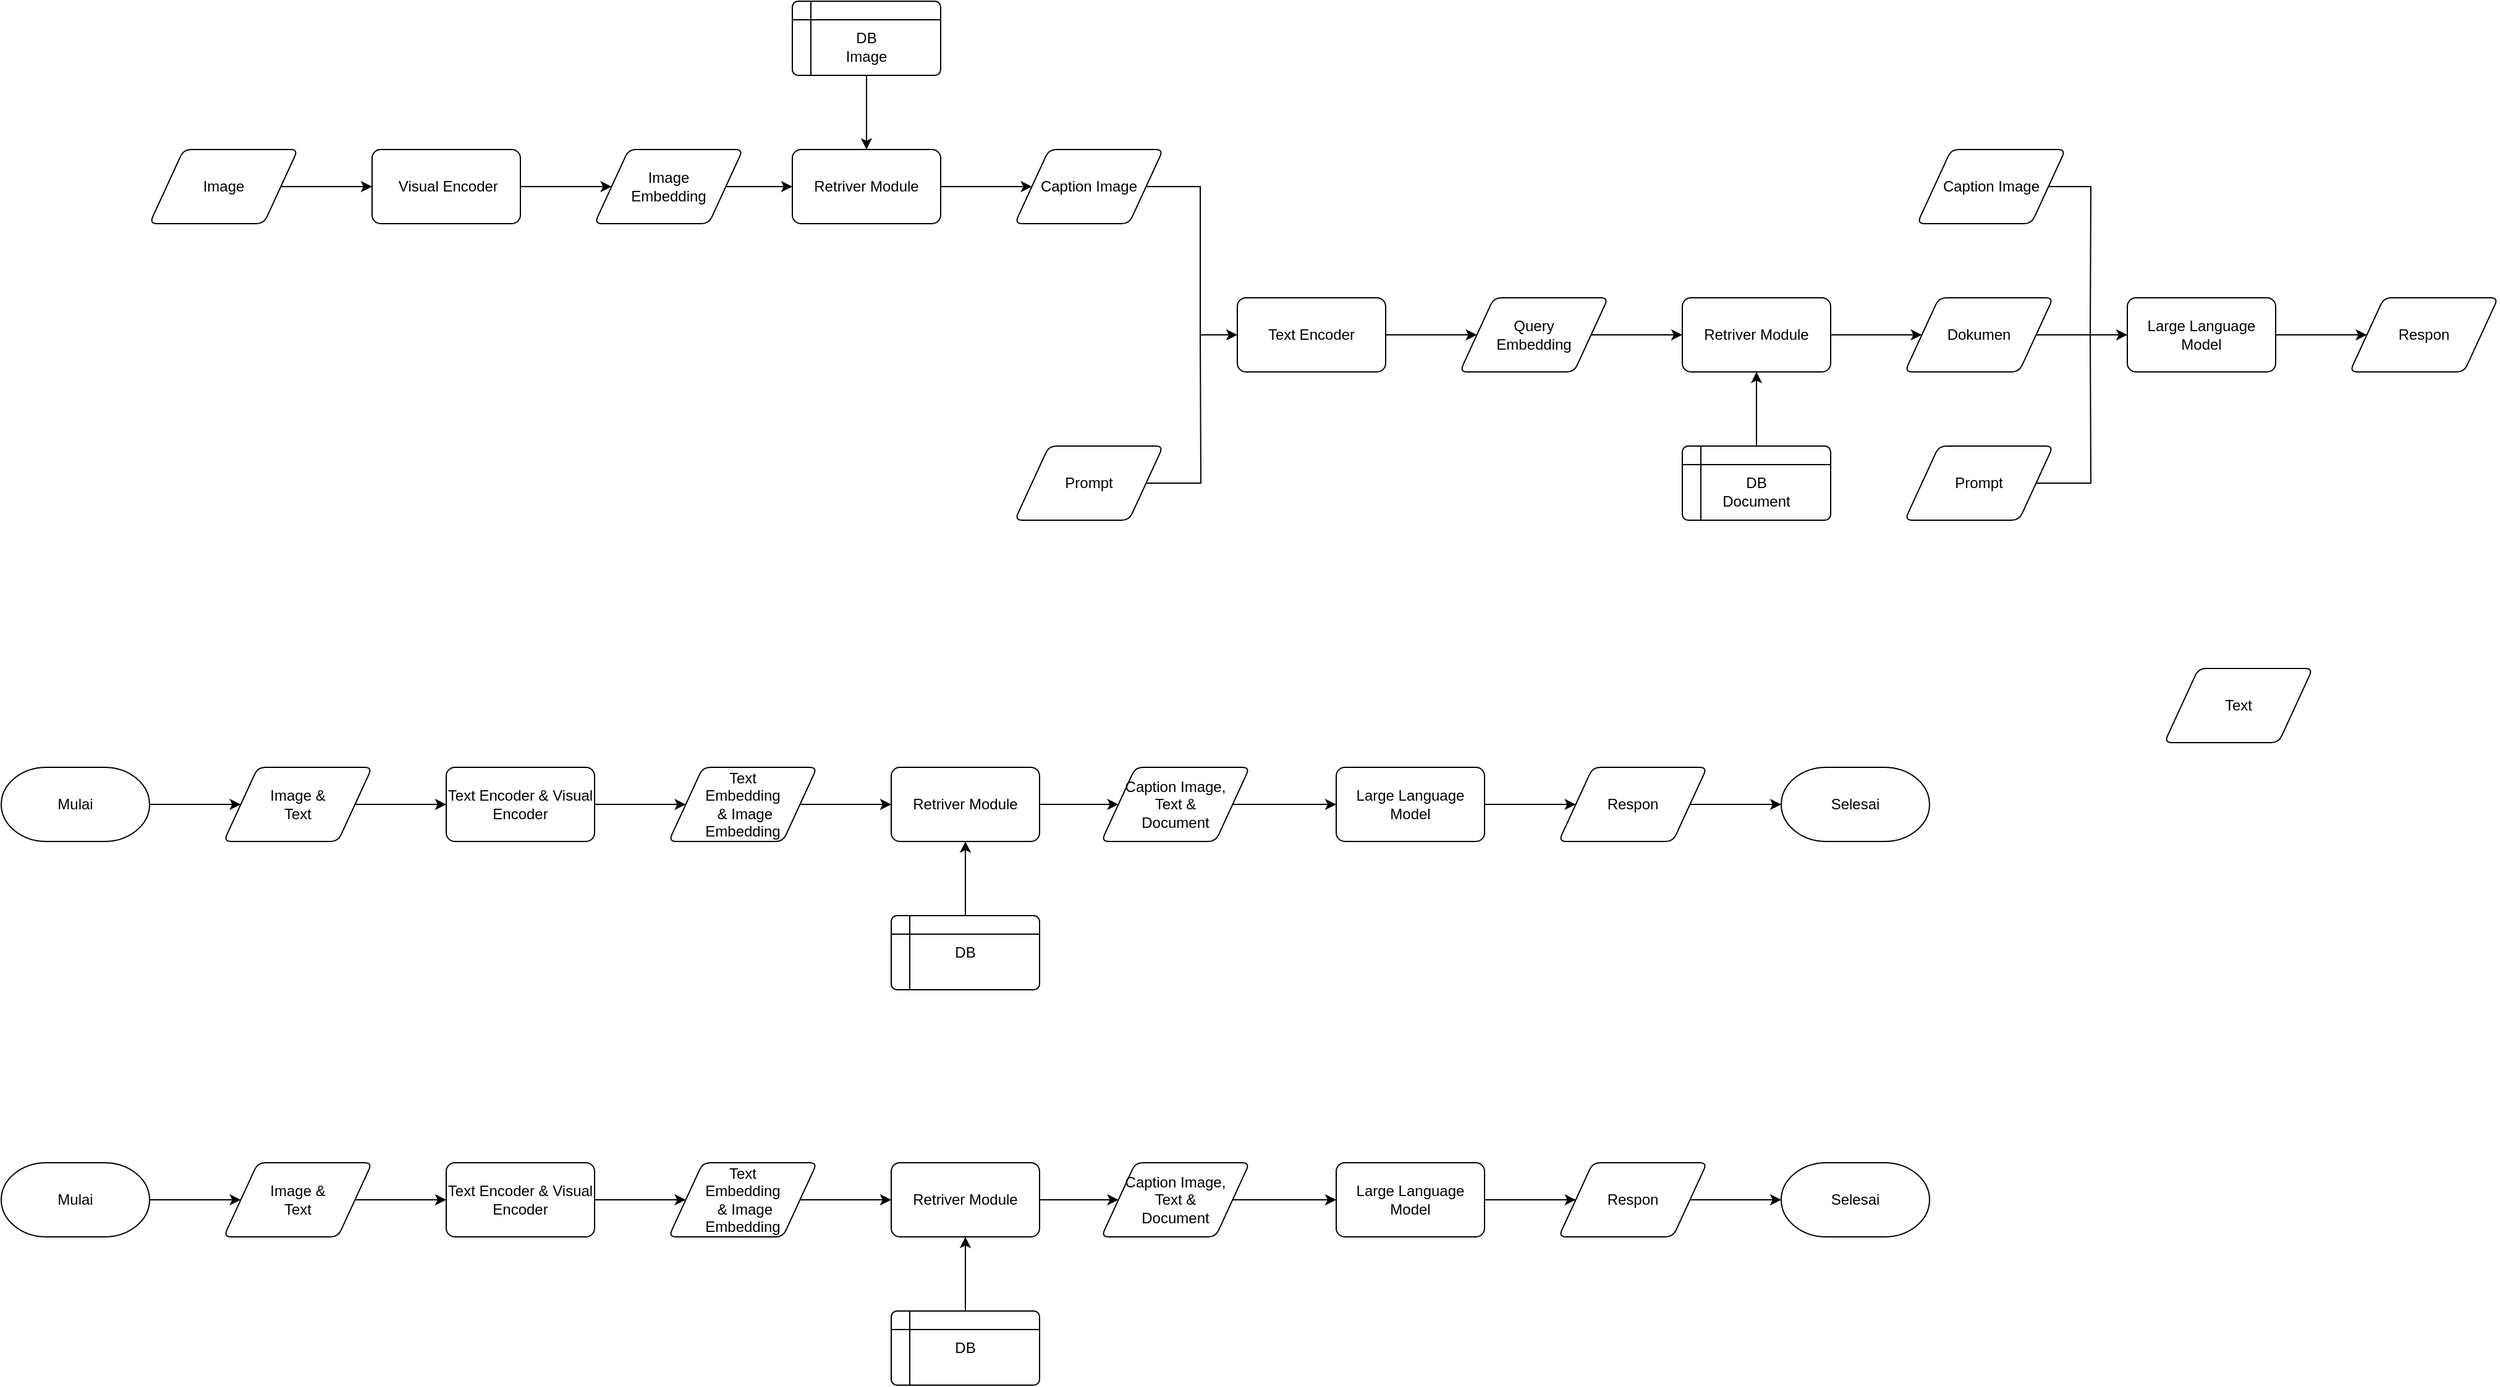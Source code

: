 <mxfile version="23.1.5" type="device">
  <diagram name="Page-1" id="CAedLmJj9bR33iTFoqzm">
    <mxGraphModel dx="2590" dy="1638" grid="1" gridSize="10" guides="1" tooltips="1" connect="1" arrows="1" fold="1" page="0" pageScale="1" pageWidth="827" pageHeight="1169" math="0" shadow="0">
      <root>
        <mxCell id="0" />
        <mxCell id="1" parent="0" />
        <mxCell id="rQ5N3RbR9E7FUs8ajaMf-12" style="edgeStyle=orthogonalEdgeStyle;rounded=0;orthogonalLoop=1;jettySize=auto;html=1;exitX=1;exitY=0.5;exitDx=0;exitDy=0;exitPerimeter=0;entryX=0;entryY=0.5;entryDx=0;entryDy=0;" parent="1" source="rQ5N3RbR9E7FUs8ajaMf-9" target="rQ5N3RbR9E7FUs8ajaMf-10" edge="1">
          <mxGeometry relative="1" as="geometry" />
        </mxCell>
        <mxCell id="rQ5N3RbR9E7FUs8ajaMf-9" value="Mulai" style="strokeWidth=1;html=1;shape=mxgraph.flowchart.terminator;whiteSpace=wrap;rounded=1;strokeColor=default;align=center;verticalAlign=middle;arcSize=14;fontFamily=Helvetica;fontSize=12;fontColor=default;fillColor=default;" parent="1" vertex="1">
          <mxGeometry x="40" y="900" width="120" height="60" as="geometry" />
        </mxCell>
        <mxCell id="rQ5N3RbR9E7FUs8ajaMf-14" style="edgeStyle=orthogonalEdgeStyle;rounded=0;orthogonalLoop=1;jettySize=auto;html=1;exitX=1;exitY=0.5;exitDx=0;exitDy=0;entryX=0;entryY=0.5;entryDx=0;entryDy=0;" parent="1" source="rQ5N3RbR9E7FUs8ajaMf-10" target="rQ5N3RbR9E7FUs8ajaMf-13" edge="1">
          <mxGeometry relative="1" as="geometry" />
        </mxCell>
        <mxCell id="rQ5N3RbR9E7FUs8ajaMf-10" value="Image &amp;amp;&lt;br&gt;Text" style="shape=parallelogram;html=1;strokeWidth=1;perimeter=parallelogramPerimeter;whiteSpace=wrap;rounded=1;arcSize=12;size=0.23;strokeColor=default;align=center;verticalAlign=middle;fontFamily=Helvetica;fontSize=12;fontColor=default;fillColor=default;" parent="1" vertex="1">
          <mxGeometry x="220" y="900" width="120" height="60" as="geometry" />
        </mxCell>
        <mxCell id="rQ5N3RbR9E7FUs8ajaMf-16" style="edgeStyle=orthogonalEdgeStyle;rounded=0;orthogonalLoop=1;jettySize=auto;html=1;exitX=1;exitY=0.5;exitDx=0;exitDy=0;entryX=0;entryY=0.5;entryDx=0;entryDy=0;" parent="1" source="rQ5N3RbR9E7FUs8ajaMf-13" target="rQ5N3RbR9E7FUs8ajaMf-15" edge="1">
          <mxGeometry relative="1" as="geometry" />
        </mxCell>
        <mxCell id="rQ5N3RbR9E7FUs8ajaMf-13" value="Text Encoder &amp;amp; Visual Encoder" style="rounded=1;whiteSpace=wrap;html=1;absoluteArcSize=1;arcSize=14;strokeWidth=1;strokeColor=default;align=center;verticalAlign=middle;fontFamily=Helvetica;fontSize=12;fontColor=default;fillColor=default;" parent="1" vertex="1">
          <mxGeometry x="400" y="900" width="120" height="60" as="geometry" />
        </mxCell>
        <mxCell id="rQ5N3RbR9E7FUs8ajaMf-18" style="edgeStyle=orthogonalEdgeStyle;rounded=0;orthogonalLoop=1;jettySize=auto;html=1;exitX=1;exitY=0.5;exitDx=0;exitDy=0;entryX=0;entryY=0.5;entryDx=0;entryDy=0;" parent="1" source="rQ5N3RbR9E7FUs8ajaMf-15" target="rQ5N3RbR9E7FUs8ajaMf-17" edge="1">
          <mxGeometry relative="1" as="geometry" />
        </mxCell>
        <mxCell id="rQ5N3RbR9E7FUs8ajaMf-15" value="Text&lt;br&gt;Embedding&lt;br&gt;&amp;nbsp;&amp;amp; Image&lt;br&gt;Embedding" style="shape=parallelogram;html=1;strokeWidth=1;perimeter=parallelogramPerimeter;whiteSpace=wrap;rounded=1;arcSize=12;size=0.23;strokeColor=default;align=center;verticalAlign=middle;fontFamily=Helvetica;fontSize=12;fontColor=default;fillColor=default;" parent="1" vertex="1">
          <mxGeometry x="580" y="900" width="120" height="60" as="geometry" />
        </mxCell>
        <mxCell id="rQ5N3RbR9E7FUs8ajaMf-20" style="edgeStyle=orthogonalEdgeStyle;rounded=0;orthogonalLoop=1;jettySize=auto;html=1;exitX=1;exitY=0.5;exitDx=0;exitDy=0;entryX=0;entryY=0.5;entryDx=0;entryDy=0;" parent="1" source="rQ5N3RbR9E7FUs8ajaMf-17" target="rQ5N3RbR9E7FUs8ajaMf-42" edge="1">
          <mxGeometry relative="1" as="geometry">
            <mxPoint x="940" y="930" as="targetPoint" />
          </mxGeometry>
        </mxCell>
        <mxCell id="rQ5N3RbR9E7FUs8ajaMf-17" value="Retriver Module" style="rounded=1;whiteSpace=wrap;html=1;absoluteArcSize=1;arcSize=14;strokeWidth=1;strokeColor=default;align=center;verticalAlign=middle;fontFamily=Helvetica;fontSize=12;fontColor=default;fillColor=default;" parent="1" vertex="1">
          <mxGeometry x="760" y="900" width="120" height="60" as="geometry" />
        </mxCell>
        <mxCell id="rQ5N3RbR9E7FUs8ajaMf-30" style="edgeStyle=orthogonalEdgeStyle;rounded=0;orthogonalLoop=1;jettySize=auto;html=1;exitX=1;exitY=0.5;exitDx=0;exitDy=0;entryX=0;entryY=0.5;entryDx=0;entryDy=0;" parent="1" source="rQ5N3RbR9E7FUs8ajaMf-25" target="rQ5N3RbR9E7FUs8ajaMf-29" edge="1">
          <mxGeometry relative="1" as="geometry" />
        </mxCell>
        <mxCell id="rQ5N3RbR9E7FUs8ajaMf-25" value="Large Language Model" style="rounded=1;whiteSpace=wrap;html=1;absoluteArcSize=1;arcSize=14;strokeWidth=1;strokeColor=default;align=center;verticalAlign=middle;fontFamily=Helvetica;fontSize=12;fontColor=default;fillColor=default;" parent="1" vertex="1">
          <mxGeometry x="1120" y="900" width="120" height="60" as="geometry" />
        </mxCell>
        <mxCell id="rQ5N3RbR9E7FUs8ajaMf-28" style="edgeStyle=orthogonalEdgeStyle;rounded=0;orthogonalLoop=1;jettySize=auto;html=1;exitX=0.5;exitY=0;exitDx=0;exitDy=0;entryX=0.5;entryY=1;entryDx=0;entryDy=0;" parent="1" source="rQ5N3RbR9E7FUs8ajaMf-27" target="rQ5N3RbR9E7FUs8ajaMf-17" edge="1">
          <mxGeometry relative="1" as="geometry" />
        </mxCell>
        <mxCell id="rQ5N3RbR9E7FUs8ajaMf-27" value="DB" style="shape=internalStorage;whiteSpace=wrap;html=1;dx=15;dy=15;rounded=1;arcSize=8;strokeWidth=1;strokeColor=default;align=center;verticalAlign=middle;fontFamily=Helvetica;fontSize=12;fontColor=default;fillColor=default;" parent="1" vertex="1">
          <mxGeometry x="760" y="1020" width="120" height="60" as="geometry" />
        </mxCell>
        <mxCell id="rQ5N3RbR9E7FUs8ajaMf-29" value="Respon" style="shape=parallelogram;html=1;strokeWidth=1;perimeter=parallelogramPerimeter;whiteSpace=wrap;rounded=1;arcSize=12;size=0.23;strokeColor=default;align=center;verticalAlign=middle;fontFamily=Helvetica;fontSize=12;fontColor=default;fillColor=default;" parent="1" vertex="1">
          <mxGeometry x="1300" y="900" width="120" height="60" as="geometry" />
        </mxCell>
        <mxCell id="rQ5N3RbR9E7FUs8ajaMf-31" value="Selesai" style="strokeWidth=1;html=1;shape=mxgraph.flowchart.terminator;whiteSpace=wrap;rounded=1;strokeColor=default;align=center;verticalAlign=middle;arcSize=14;fontFamily=Helvetica;fontSize=12;fontColor=default;fillColor=default;" parent="1" vertex="1">
          <mxGeometry x="1480" y="900" width="120" height="60" as="geometry" />
        </mxCell>
        <mxCell id="rQ5N3RbR9E7FUs8ajaMf-32" style="edgeStyle=orthogonalEdgeStyle;rounded=0;orthogonalLoop=1;jettySize=auto;html=1;exitX=1;exitY=0.5;exitDx=0;exitDy=0;entryX=0;entryY=0.5;entryDx=0;entryDy=0;entryPerimeter=0;" parent="1" source="rQ5N3RbR9E7FUs8ajaMf-29" target="rQ5N3RbR9E7FUs8ajaMf-31" edge="1">
          <mxGeometry relative="1" as="geometry" />
        </mxCell>
        <mxCell id="rQ5N3RbR9E7FUs8ajaMf-44" style="edgeStyle=orthogonalEdgeStyle;rounded=0;orthogonalLoop=1;jettySize=auto;html=1;exitX=1;exitY=0.5;exitDx=0;exitDy=0;entryX=0;entryY=0.5;entryDx=0;entryDy=0;" parent="1" source="rQ5N3RbR9E7FUs8ajaMf-42" target="rQ5N3RbR9E7FUs8ajaMf-25" edge="1">
          <mxGeometry relative="1" as="geometry" />
        </mxCell>
        <mxCell id="rQ5N3RbR9E7FUs8ajaMf-42" value="Caption Image,&lt;br&gt;Text &amp;amp;&lt;br&gt;Document" style="shape=parallelogram;html=1;strokeWidth=1;perimeter=parallelogramPerimeter;whiteSpace=wrap;rounded=1;arcSize=12;size=0.23;strokeColor=default;align=center;verticalAlign=middle;fontFamily=Helvetica;fontSize=12;fontColor=default;fillColor=default;" parent="1" vertex="1">
          <mxGeometry x="930" y="900" width="120" height="60" as="geometry" />
        </mxCell>
        <mxCell id="xQwfj14qyGT05TzgVaLt-1" style="edgeStyle=orthogonalEdgeStyle;rounded=0;orthogonalLoop=1;jettySize=auto;html=1;exitX=1;exitY=0.5;exitDx=0;exitDy=0;exitPerimeter=0;entryX=0;entryY=0.5;entryDx=0;entryDy=0;" edge="1" parent="1" source="xQwfj14qyGT05TzgVaLt-2" target="xQwfj14qyGT05TzgVaLt-4">
          <mxGeometry relative="1" as="geometry" />
        </mxCell>
        <mxCell id="xQwfj14qyGT05TzgVaLt-2" value="Mulai" style="strokeWidth=1;html=1;shape=mxgraph.flowchart.terminator;whiteSpace=wrap;rounded=1;strokeColor=default;align=center;verticalAlign=middle;arcSize=14;fontFamily=Helvetica;fontSize=12;fontColor=default;fillColor=default;" vertex="1" parent="1">
          <mxGeometry x="40" y="1220" width="120" height="60" as="geometry" />
        </mxCell>
        <mxCell id="xQwfj14qyGT05TzgVaLt-3" style="edgeStyle=orthogonalEdgeStyle;rounded=0;orthogonalLoop=1;jettySize=auto;html=1;exitX=1;exitY=0.5;exitDx=0;exitDy=0;entryX=0;entryY=0.5;entryDx=0;entryDy=0;" edge="1" parent="1" source="xQwfj14qyGT05TzgVaLt-4" target="xQwfj14qyGT05TzgVaLt-6">
          <mxGeometry relative="1" as="geometry" />
        </mxCell>
        <mxCell id="xQwfj14qyGT05TzgVaLt-4" value="Image &amp;amp;&lt;br&gt;Text" style="shape=parallelogram;html=1;strokeWidth=1;perimeter=parallelogramPerimeter;whiteSpace=wrap;rounded=1;arcSize=12;size=0.23;strokeColor=default;align=center;verticalAlign=middle;fontFamily=Helvetica;fontSize=12;fontColor=default;fillColor=default;" vertex="1" parent="1">
          <mxGeometry x="220" y="1220" width="120" height="60" as="geometry" />
        </mxCell>
        <mxCell id="xQwfj14qyGT05TzgVaLt-5" style="edgeStyle=orthogonalEdgeStyle;rounded=0;orthogonalLoop=1;jettySize=auto;html=1;exitX=1;exitY=0.5;exitDx=0;exitDy=0;entryX=0;entryY=0.5;entryDx=0;entryDy=0;" edge="1" parent="1" source="xQwfj14qyGT05TzgVaLt-6" target="xQwfj14qyGT05TzgVaLt-8">
          <mxGeometry relative="1" as="geometry" />
        </mxCell>
        <mxCell id="xQwfj14qyGT05TzgVaLt-6" value="Text Encoder &amp;amp; Visual Encoder" style="rounded=1;whiteSpace=wrap;html=1;absoluteArcSize=1;arcSize=14;strokeWidth=1;strokeColor=default;align=center;verticalAlign=middle;fontFamily=Helvetica;fontSize=12;fontColor=default;fillColor=default;" vertex="1" parent="1">
          <mxGeometry x="400" y="1220" width="120" height="60" as="geometry" />
        </mxCell>
        <mxCell id="xQwfj14qyGT05TzgVaLt-7" style="edgeStyle=orthogonalEdgeStyle;rounded=0;orthogonalLoop=1;jettySize=auto;html=1;exitX=1;exitY=0.5;exitDx=0;exitDy=0;entryX=0;entryY=0.5;entryDx=0;entryDy=0;" edge="1" parent="1" source="xQwfj14qyGT05TzgVaLt-8" target="xQwfj14qyGT05TzgVaLt-10">
          <mxGeometry relative="1" as="geometry" />
        </mxCell>
        <mxCell id="xQwfj14qyGT05TzgVaLt-8" value="Text&lt;br&gt;Embedding&lt;br&gt;&amp;nbsp;&amp;amp; Image&lt;br&gt;Embedding" style="shape=parallelogram;html=1;strokeWidth=1;perimeter=parallelogramPerimeter;whiteSpace=wrap;rounded=1;arcSize=12;size=0.23;strokeColor=default;align=center;verticalAlign=middle;fontFamily=Helvetica;fontSize=12;fontColor=default;fillColor=default;" vertex="1" parent="1">
          <mxGeometry x="580" y="1220" width="120" height="60" as="geometry" />
        </mxCell>
        <mxCell id="xQwfj14qyGT05TzgVaLt-9" style="edgeStyle=orthogonalEdgeStyle;rounded=0;orthogonalLoop=1;jettySize=auto;html=1;exitX=1;exitY=0.5;exitDx=0;exitDy=0;entryX=0;entryY=0.5;entryDx=0;entryDy=0;" edge="1" parent="1" source="xQwfj14qyGT05TzgVaLt-10" target="xQwfj14qyGT05TzgVaLt-19">
          <mxGeometry relative="1" as="geometry">
            <mxPoint x="940" y="1250" as="targetPoint" />
          </mxGeometry>
        </mxCell>
        <mxCell id="xQwfj14qyGT05TzgVaLt-10" value="Retriver Module" style="rounded=1;whiteSpace=wrap;html=1;absoluteArcSize=1;arcSize=14;strokeWidth=1;strokeColor=default;align=center;verticalAlign=middle;fontFamily=Helvetica;fontSize=12;fontColor=default;fillColor=default;" vertex="1" parent="1">
          <mxGeometry x="760" y="1220" width="120" height="60" as="geometry" />
        </mxCell>
        <mxCell id="xQwfj14qyGT05TzgVaLt-11" style="edgeStyle=orthogonalEdgeStyle;rounded=0;orthogonalLoop=1;jettySize=auto;html=1;exitX=1;exitY=0.5;exitDx=0;exitDy=0;entryX=0;entryY=0.5;entryDx=0;entryDy=0;" edge="1" parent="1" source="xQwfj14qyGT05TzgVaLt-12" target="xQwfj14qyGT05TzgVaLt-15">
          <mxGeometry relative="1" as="geometry" />
        </mxCell>
        <mxCell id="xQwfj14qyGT05TzgVaLt-12" value="Large Language Model" style="rounded=1;whiteSpace=wrap;html=1;absoluteArcSize=1;arcSize=14;strokeWidth=1;strokeColor=default;align=center;verticalAlign=middle;fontFamily=Helvetica;fontSize=12;fontColor=default;fillColor=default;" vertex="1" parent="1">
          <mxGeometry x="1120" y="1220" width="120" height="60" as="geometry" />
        </mxCell>
        <mxCell id="xQwfj14qyGT05TzgVaLt-13" style="edgeStyle=orthogonalEdgeStyle;rounded=0;orthogonalLoop=1;jettySize=auto;html=1;exitX=0.5;exitY=0;exitDx=0;exitDy=0;entryX=0.5;entryY=1;entryDx=0;entryDy=0;" edge="1" parent="1" source="xQwfj14qyGT05TzgVaLt-14" target="xQwfj14qyGT05TzgVaLt-10">
          <mxGeometry relative="1" as="geometry" />
        </mxCell>
        <mxCell id="xQwfj14qyGT05TzgVaLt-14" value="DB" style="shape=internalStorage;whiteSpace=wrap;html=1;dx=15;dy=15;rounded=1;arcSize=8;strokeWidth=1;strokeColor=default;align=center;verticalAlign=middle;fontFamily=Helvetica;fontSize=12;fontColor=default;fillColor=default;" vertex="1" parent="1">
          <mxGeometry x="760" y="1340" width="120" height="60" as="geometry" />
        </mxCell>
        <mxCell id="xQwfj14qyGT05TzgVaLt-15" value="Respon" style="shape=parallelogram;html=1;strokeWidth=1;perimeter=parallelogramPerimeter;whiteSpace=wrap;rounded=1;arcSize=12;size=0.23;strokeColor=default;align=center;verticalAlign=middle;fontFamily=Helvetica;fontSize=12;fontColor=default;fillColor=default;" vertex="1" parent="1">
          <mxGeometry x="1300" y="1220" width="120" height="60" as="geometry" />
        </mxCell>
        <mxCell id="xQwfj14qyGT05TzgVaLt-16" value="Selesai" style="strokeWidth=1;html=1;shape=mxgraph.flowchart.terminator;whiteSpace=wrap;rounded=1;strokeColor=default;align=center;verticalAlign=middle;arcSize=14;fontFamily=Helvetica;fontSize=12;fontColor=default;fillColor=default;" vertex="1" parent="1">
          <mxGeometry x="1480" y="1220" width="120" height="60" as="geometry" />
        </mxCell>
        <mxCell id="xQwfj14qyGT05TzgVaLt-17" style="edgeStyle=orthogonalEdgeStyle;rounded=0;orthogonalLoop=1;jettySize=auto;html=1;exitX=1;exitY=0.5;exitDx=0;exitDy=0;entryX=0;entryY=0.5;entryDx=0;entryDy=0;entryPerimeter=0;" edge="1" parent="1" source="xQwfj14qyGT05TzgVaLt-15" target="xQwfj14qyGT05TzgVaLt-16">
          <mxGeometry relative="1" as="geometry" />
        </mxCell>
        <mxCell id="xQwfj14qyGT05TzgVaLt-18" style="edgeStyle=orthogonalEdgeStyle;rounded=0;orthogonalLoop=1;jettySize=auto;html=1;exitX=1;exitY=0.5;exitDx=0;exitDy=0;entryX=0;entryY=0.5;entryDx=0;entryDy=0;" edge="1" parent="1" source="xQwfj14qyGT05TzgVaLt-19" target="xQwfj14qyGT05TzgVaLt-12">
          <mxGeometry relative="1" as="geometry" />
        </mxCell>
        <mxCell id="xQwfj14qyGT05TzgVaLt-19" value="Caption Image,&lt;br&gt;Text &amp;amp;&lt;br&gt;Document" style="shape=parallelogram;html=1;strokeWidth=1;perimeter=parallelogramPerimeter;whiteSpace=wrap;rounded=1;arcSize=12;size=0.23;strokeColor=default;align=center;verticalAlign=middle;fontFamily=Helvetica;fontSize=12;fontColor=default;fillColor=default;" vertex="1" parent="1">
          <mxGeometry x="930" y="1220" width="120" height="60" as="geometry" />
        </mxCell>
        <mxCell id="xQwfj14qyGT05TzgVaLt-24" style="edgeStyle=orthogonalEdgeStyle;rounded=0;orthogonalLoop=1;jettySize=auto;html=1;exitX=1;exitY=0.5;exitDx=0;exitDy=0;entryX=0;entryY=0.5;entryDx=0;entryDy=0;" edge="1" parent="1" source="xQwfj14qyGT05TzgVaLt-20" target="xQwfj14qyGT05TzgVaLt-22">
          <mxGeometry relative="1" as="geometry" />
        </mxCell>
        <mxCell id="xQwfj14qyGT05TzgVaLt-20" value="Image" style="shape=parallelogram;html=1;strokeWidth=1;perimeter=parallelogramPerimeter;whiteSpace=wrap;rounded=1;arcSize=12;size=0.23;strokeColor=default;align=center;verticalAlign=middle;fontFamily=Helvetica;fontSize=12;fontColor=default;fillColor=default;" vertex="1" parent="1">
          <mxGeometry x="160" y="400" width="120" height="60" as="geometry" />
        </mxCell>
        <mxCell id="xQwfj14qyGT05TzgVaLt-104" style="edgeStyle=orthogonalEdgeStyle;rounded=0;orthogonalLoop=1;jettySize=auto;html=1;exitX=1;exitY=0.5;exitDx=0;exitDy=0;endArrow=none;endFill=0;" edge="1" parent="1" source="xQwfj14qyGT05TzgVaLt-21">
          <mxGeometry relative="1" as="geometry">
            <mxPoint x="1010.0" y="550" as="targetPoint" />
          </mxGeometry>
        </mxCell>
        <mxCell id="xQwfj14qyGT05TzgVaLt-21" value="Prompt" style="shape=parallelogram;html=1;strokeWidth=1;perimeter=parallelogramPerimeter;whiteSpace=wrap;rounded=1;arcSize=12;size=0.23;strokeColor=default;align=center;verticalAlign=middle;fontFamily=Helvetica;fontSize=12;fontColor=default;fillColor=default;" vertex="1" parent="1">
          <mxGeometry x="860" y="640" width="120" height="60" as="geometry" />
        </mxCell>
        <mxCell id="xQwfj14qyGT05TzgVaLt-29" style="edgeStyle=orthogonalEdgeStyle;rounded=0;orthogonalLoop=1;jettySize=auto;html=1;exitX=1;exitY=0.5;exitDx=0;exitDy=0;entryX=0;entryY=0.5;entryDx=0;entryDy=0;" edge="1" parent="1" source="xQwfj14qyGT05TzgVaLt-22" target="xQwfj14qyGT05TzgVaLt-26">
          <mxGeometry relative="1" as="geometry" />
        </mxCell>
        <mxCell id="xQwfj14qyGT05TzgVaLt-22" value="&amp;nbsp;Visual Encoder" style="rounded=1;whiteSpace=wrap;html=1;absoluteArcSize=1;arcSize=14;strokeWidth=1;strokeColor=default;align=center;verticalAlign=middle;fontFamily=Helvetica;fontSize=12;fontColor=default;fillColor=default;" vertex="1" parent="1">
          <mxGeometry x="340" y="400" width="120" height="60" as="geometry" />
        </mxCell>
        <mxCell id="xQwfj14qyGT05TzgVaLt-33" style="edgeStyle=orthogonalEdgeStyle;rounded=0;orthogonalLoop=1;jettySize=auto;html=1;exitX=1;exitY=0.5;exitDx=0;exitDy=0;entryX=0;entryY=0.5;entryDx=0;entryDy=0;" edge="1" parent="1" source="xQwfj14qyGT05TzgVaLt-26" target="xQwfj14qyGT05TzgVaLt-32">
          <mxGeometry relative="1" as="geometry" />
        </mxCell>
        <mxCell id="xQwfj14qyGT05TzgVaLt-26" value="Image&lt;br&gt;Embedding" style="shape=parallelogram;html=1;strokeWidth=1;perimeter=parallelogramPerimeter;whiteSpace=wrap;rounded=1;arcSize=12;size=0.23;strokeColor=default;align=center;verticalAlign=middle;fontFamily=Helvetica;fontSize=12;fontColor=default;fillColor=default;" vertex="1" parent="1">
          <mxGeometry x="520" y="400" width="120" height="60" as="geometry" />
        </mxCell>
        <mxCell id="xQwfj14qyGT05TzgVaLt-107" style="edgeStyle=orthogonalEdgeStyle;rounded=0;orthogonalLoop=1;jettySize=auto;html=1;exitX=1;exitY=0.5;exitDx=0;exitDy=0;entryX=0;entryY=0.5;entryDx=0;entryDy=0;" edge="1" parent="1" source="xQwfj14qyGT05TzgVaLt-30" target="xQwfj14qyGT05TzgVaLt-105">
          <mxGeometry relative="1" as="geometry" />
        </mxCell>
        <mxCell id="xQwfj14qyGT05TzgVaLt-30" value="Retriver Module" style="rounded=1;whiteSpace=wrap;html=1;absoluteArcSize=1;arcSize=14;strokeWidth=1;strokeColor=default;align=center;verticalAlign=middle;fontFamily=Helvetica;fontSize=12;fontColor=default;fillColor=default;" vertex="1" parent="1">
          <mxGeometry x="1400" y="520" width="120" height="60" as="geometry" />
        </mxCell>
        <mxCell id="xQwfj14qyGT05TzgVaLt-41" style="edgeStyle=orthogonalEdgeStyle;rounded=0;orthogonalLoop=1;jettySize=auto;html=1;exitX=1;exitY=0.5;exitDx=0;exitDy=0;entryX=0;entryY=0.5;entryDx=0;entryDy=0;" edge="1" parent="1" source="xQwfj14qyGT05TzgVaLt-32" target="xQwfj14qyGT05TzgVaLt-38">
          <mxGeometry relative="1" as="geometry" />
        </mxCell>
        <mxCell id="xQwfj14qyGT05TzgVaLt-32" value="Retriver Module" style="rounded=1;whiteSpace=wrap;html=1;absoluteArcSize=1;arcSize=14;strokeWidth=1;strokeColor=default;align=center;verticalAlign=middle;fontFamily=Helvetica;fontSize=12;fontColor=default;fillColor=default;" vertex="1" parent="1">
          <mxGeometry x="680" y="400" width="120" height="60" as="geometry" />
        </mxCell>
        <mxCell id="xQwfj14qyGT05TzgVaLt-36" style="edgeStyle=orthogonalEdgeStyle;rounded=0;orthogonalLoop=1;jettySize=auto;html=1;exitX=0.5;exitY=1;exitDx=0;exitDy=0;entryX=0.5;entryY=0;entryDx=0;entryDy=0;" edge="1" parent="1" source="xQwfj14qyGT05TzgVaLt-34" target="xQwfj14qyGT05TzgVaLt-32">
          <mxGeometry relative="1" as="geometry" />
        </mxCell>
        <mxCell id="xQwfj14qyGT05TzgVaLt-34" value="&lt;br&gt;DB&lt;br&gt;Image" style="shape=internalStorage;whiteSpace=wrap;html=1;dx=15;dy=15;rounded=1;arcSize=8;strokeWidth=1;strokeColor=default;align=center;verticalAlign=middle;fontFamily=Helvetica;fontSize=12;fontColor=default;fillColor=default;" vertex="1" parent="1">
          <mxGeometry x="680" y="280" width="120" height="60" as="geometry" />
        </mxCell>
        <mxCell id="xQwfj14qyGT05TzgVaLt-103" style="edgeStyle=orthogonalEdgeStyle;rounded=0;orthogonalLoop=1;jettySize=auto;html=1;exitX=0.5;exitY=0;exitDx=0;exitDy=0;entryX=0.5;entryY=1;entryDx=0;entryDy=0;" edge="1" parent="1" source="xQwfj14qyGT05TzgVaLt-35" target="xQwfj14qyGT05TzgVaLt-30">
          <mxGeometry relative="1" as="geometry" />
        </mxCell>
        <mxCell id="xQwfj14qyGT05TzgVaLt-35" value="&lt;br&gt;DB&lt;br&gt;Document" style="shape=internalStorage;whiteSpace=wrap;html=1;dx=15;dy=15;rounded=1;arcSize=8;strokeWidth=1;strokeColor=default;align=center;verticalAlign=middle;fontFamily=Helvetica;fontSize=12;fontColor=default;fillColor=default;" vertex="1" parent="1">
          <mxGeometry x="1400" y="640" width="120" height="60" as="geometry" />
        </mxCell>
        <mxCell id="xQwfj14qyGT05TzgVaLt-95" style="edgeStyle=orthogonalEdgeStyle;rounded=0;orthogonalLoop=1;jettySize=auto;html=1;exitX=1;exitY=0.5;exitDx=0;exitDy=0;entryX=0;entryY=0.5;entryDx=0;entryDy=0;" edge="1" parent="1" source="xQwfj14qyGT05TzgVaLt-38" target="xQwfj14qyGT05TzgVaLt-97">
          <mxGeometry relative="1" as="geometry">
            <mxPoint x="1030" y="540" as="targetPoint" />
            <Array as="points">
              <mxPoint x="1010" y="430" />
              <mxPoint x="1010" y="550" />
            </Array>
          </mxGeometry>
        </mxCell>
        <mxCell id="xQwfj14qyGT05TzgVaLt-38" value="Caption Image" style="shape=parallelogram;html=1;strokeWidth=1;perimeter=parallelogramPerimeter;whiteSpace=wrap;rounded=1;arcSize=12;size=0.23;strokeColor=default;align=center;verticalAlign=middle;fontFamily=Helvetica;fontSize=12;fontColor=default;fillColor=default;" vertex="1" parent="1">
          <mxGeometry x="860" y="400" width="120" height="60" as="geometry" />
        </mxCell>
        <mxCell id="xQwfj14qyGT05TzgVaLt-101" style="edgeStyle=orthogonalEdgeStyle;rounded=0;orthogonalLoop=1;jettySize=auto;html=1;exitX=1;exitY=0.5;exitDx=0;exitDy=0;entryX=0;entryY=0.5;entryDx=0;entryDy=0;" edge="1" parent="1" source="xQwfj14qyGT05TzgVaLt-39" target="xQwfj14qyGT05TzgVaLt-30">
          <mxGeometry relative="1" as="geometry" />
        </mxCell>
        <mxCell id="xQwfj14qyGT05TzgVaLt-39" value="Query&lt;br&gt;Embedding" style="shape=parallelogram;html=1;strokeWidth=1;perimeter=parallelogramPerimeter;whiteSpace=wrap;rounded=1;arcSize=12;size=0.23;strokeColor=default;align=center;verticalAlign=middle;fontFamily=Helvetica;fontSize=12;fontColor=default;fillColor=default;" vertex="1" parent="1">
          <mxGeometry x="1220" y="520" width="120" height="60" as="geometry" />
        </mxCell>
        <mxCell id="xQwfj14qyGT05TzgVaLt-46" style="edgeStyle=orthogonalEdgeStyle;rounded=0;orthogonalLoop=1;jettySize=auto;html=1;exitX=1;exitY=0.5;exitDx=0;exitDy=0;entryX=0;entryY=0.5;entryDx=0;entryDy=0;" edge="1" parent="1" source="xQwfj14qyGT05TzgVaLt-42" target="xQwfj14qyGT05TzgVaLt-45">
          <mxGeometry relative="1" as="geometry" />
        </mxCell>
        <mxCell id="xQwfj14qyGT05TzgVaLt-42" value="Large Language Model" style="rounded=1;whiteSpace=wrap;html=1;absoluteArcSize=1;arcSize=14;strokeWidth=1;strokeColor=default;align=center;verticalAlign=middle;fontFamily=Helvetica;fontSize=12;fontColor=default;fillColor=default;" vertex="1" parent="1">
          <mxGeometry x="1760" y="520" width="120" height="60" as="geometry" />
        </mxCell>
        <mxCell id="xQwfj14qyGT05TzgVaLt-45" value="Respon" style="shape=parallelogram;html=1;strokeWidth=1;perimeter=parallelogramPerimeter;whiteSpace=wrap;rounded=1;arcSize=12;size=0.23;strokeColor=default;align=center;verticalAlign=middle;fontFamily=Helvetica;fontSize=12;fontColor=default;fillColor=default;" vertex="1" parent="1">
          <mxGeometry x="1940" y="520" width="120" height="60" as="geometry" />
        </mxCell>
        <mxCell id="xQwfj14qyGT05TzgVaLt-47" value="Text" style="shape=parallelogram;html=1;strokeWidth=1;perimeter=parallelogramPerimeter;whiteSpace=wrap;rounded=1;arcSize=12;size=0.23;strokeColor=default;align=center;verticalAlign=middle;fontFamily=Helvetica;fontSize=12;fontColor=default;fillColor=default;" vertex="1" parent="1">
          <mxGeometry x="1790" y="820" width="120" height="60" as="geometry" />
        </mxCell>
        <mxCell id="xQwfj14qyGT05TzgVaLt-100" style="edgeStyle=orthogonalEdgeStyle;rounded=0;orthogonalLoop=1;jettySize=auto;html=1;exitX=1;exitY=0.5;exitDx=0;exitDy=0;entryX=0;entryY=0.5;entryDx=0;entryDy=0;" edge="1" parent="1" source="xQwfj14qyGT05TzgVaLt-97" target="xQwfj14qyGT05TzgVaLt-39">
          <mxGeometry relative="1" as="geometry" />
        </mxCell>
        <mxCell id="xQwfj14qyGT05TzgVaLt-97" value="Text Encoder" style="rounded=1;whiteSpace=wrap;html=1;absoluteArcSize=1;arcSize=14;strokeWidth=1;strokeColor=default;align=center;verticalAlign=middle;fontFamily=Helvetica;fontSize=12;fontColor=default;fillColor=default;" vertex="1" parent="1">
          <mxGeometry x="1040" y="520" width="120" height="60" as="geometry" />
        </mxCell>
        <mxCell id="xQwfj14qyGT05TzgVaLt-106" style="edgeStyle=orthogonalEdgeStyle;rounded=0;orthogonalLoop=1;jettySize=auto;html=1;exitX=1;exitY=0.5;exitDx=0;exitDy=0;entryX=0;entryY=0.5;entryDx=0;entryDy=0;" edge="1" parent="1" source="xQwfj14qyGT05TzgVaLt-105" target="xQwfj14qyGT05TzgVaLt-42">
          <mxGeometry relative="1" as="geometry" />
        </mxCell>
        <mxCell id="xQwfj14qyGT05TzgVaLt-105" value="Dokumen" style="shape=parallelogram;html=1;strokeWidth=1;perimeter=parallelogramPerimeter;whiteSpace=wrap;rounded=1;arcSize=12;size=0.23;strokeColor=default;align=center;verticalAlign=middle;fontFamily=Helvetica;fontSize=12;fontColor=default;fillColor=default;" vertex="1" parent="1">
          <mxGeometry x="1580" y="520" width="120" height="60" as="geometry" />
        </mxCell>
        <mxCell id="xQwfj14qyGT05TzgVaLt-111" style="edgeStyle=orthogonalEdgeStyle;rounded=0;orthogonalLoop=1;jettySize=auto;html=1;exitX=1;exitY=0.5;exitDx=0;exitDy=0;endArrow=none;endFill=0;" edge="1" parent="1" source="xQwfj14qyGT05TzgVaLt-108">
          <mxGeometry relative="1" as="geometry">
            <mxPoint x="1730" y="550" as="targetPoint" />
          </mxGeometry>
        </mxCell>
        <mxCell id="xQwfj14qyGT05TzgVaLt-108" value="Prompt" style="shape=parallelogram;html=1;strokeWidth=1;perimeter=parallelogramPerimeter;whiteSpace=wrap;rounded=1;arcSize=12;size=0.23;strokeColor=default;align=center;verticalAlign=middle;fontFamily=Helvetica;fontSize=12;fontColor=default;fillColor=default;" vertex="1" parent="1">
          <mxGeometry x="1580" y="640" width="120" height="60" as="geometry" />
        </mxCell>
        <mxCell id="xQwfj14qyGT05TzgVaLt-110" style="edgeStyle=orthogonalEdgeStyle;rounded=0;orthogonalLoop=1;jettySize=auto;html=1;exitX=1;exitY=0.5;exitDx=0;exitDy=0;endArrow=none;endFill=0;" edge="1" parent="1" source="xQwfj14qyGT05TzgVaLt-109">
          <mxGeometry relative="1" as="geometry">
            <mxPoint x="1730" y="550" as="targetPoint" />
          </mxGeometry>
        </mxCell>
        <mxCell id="xQwfj14qyGT05TzgVaLt-109" value="Caption Image" style="shape=parallelogram;html=1;strokeWidth=1;perimeter=parallelogramPerimeter;whiteSpace=wrap;rounded=1;arcSize=12;size=0.23;strokeColor=default;align=center;verticalAlign=middle;fontFamily=Helvetica;fontSize=12;fontColor=default;fillColor=default;" vertex="1" parent="1">
          <mxGeometry x="1590" y="400" width="120" height="60" as="geometry" />
        </mxCell>
      </root>
    </mxGraphModel>
  </diagram>
</mxfile>
